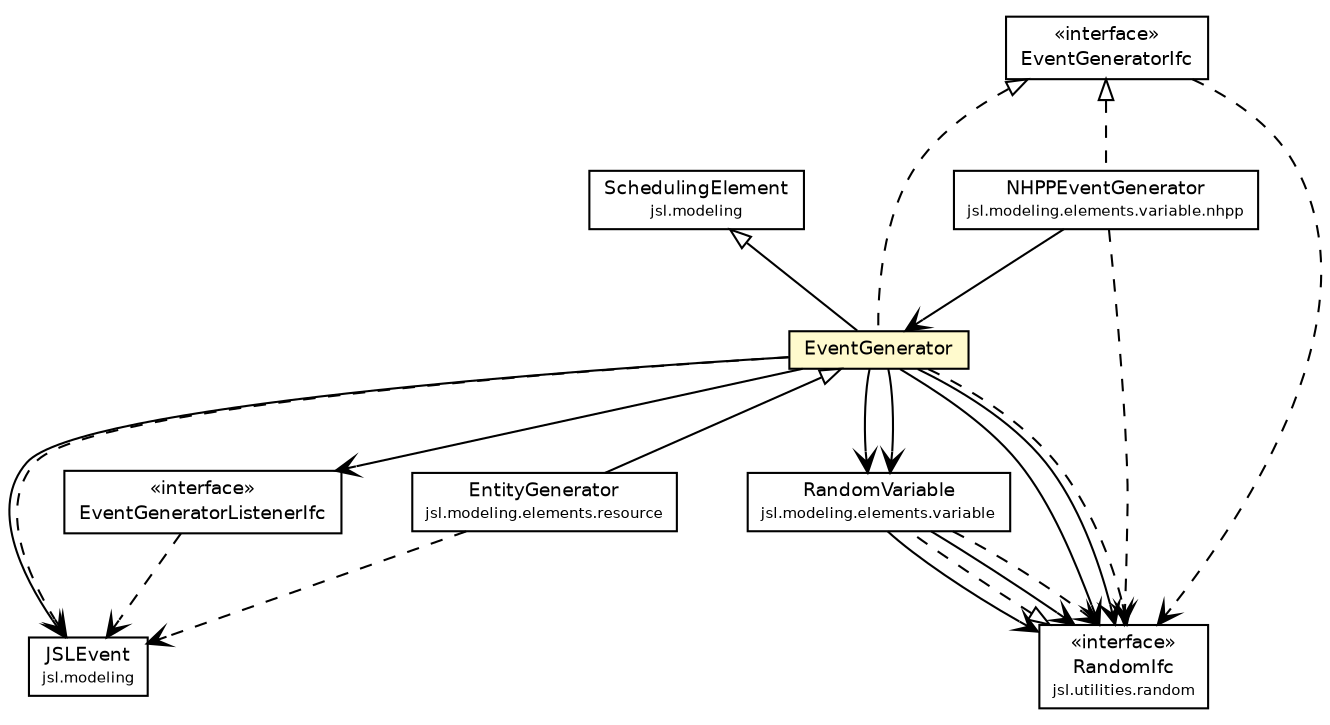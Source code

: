 #!/usr/local/bin/dot
#
# Class diagram 
# Generated by UMLGraph version 5.4 (http://www.umlgraph.org/)
#

digraph G {
	edge [fontname="Helvetica",fontsize=10,labelfontname="Helvetica",labelfontsize=10];
	node [fontname="Helvetica",fontsize=10,shape=plaintext];
	nodesep=0.25;
	ranksep=0.5;
	// jsl.modeling.SchedulingElement
	c81719 [label=<<table title="jsl.modeling.SchedulingElement" border="0" cellborder="1" cellspacing="0" cellpadding="2" port="p" href="../SchedulingElement.html">
		<tr><td><table border="0" cellspacing="0" cellpadding="1">
<tr><td align="center" balign="center"> SchedulingElement </td></tr>
<tr><td align="center" balign="center"><font point-size="7.0"> jsl.modeling </font></td></tr>
		</table></td></tr>
		</table>>, URL="../SchedulingElement.html", fontname="Helvetica", fontcolor="black", fontsize=9.0];
	// jsl.modeling.JSLEvent
	c81729 [label=<<table title="jsl.modeling.JSLEvent" border="0" cellborder="1" cellspacing="0" cellpadding="2" port="p" href="../JSLEvent.html">
		<tr><td><table border="0" cellspacing="0" cellpadding="1">
<tr><td align="center" balign="center"> JSLEvent </td></tr>
<tr><td align="center" balign="center"><font point-size="7.0"> jsl.modeling </font></td></tr>
		</table></td></tr>
		</table>>, URL="../JSLEvent.html", fontname="Helvetica", fontcolor="black", fontsize=9.0];
	// jsl.modeling.elements.EventGeneratorListenerIfc
	c81751 [label=<<table title="jsl.modeling.elements.EventGeneratorListenerIfc" border="0" cellborder="1" cellspacing="0" cellpadding="2" port="p" href="./EventGeneratorListenerIfc.html">
		<tr><td><table border="0" cellspacing="0" cellpadding="1">
<tr><td align="center" balign="center"> &#171;interface&#187; </td></tr>
<tr><td align="center" balign="center"> EventGeneratorListenerIfc </td></tr>
		</table></td></tr>
		</table>>, URL="./EventGeneratorListenerIfc.html", fontname="Helvetica", fontcolor="black", fontsize=9.0];
	// jsl.modeling.elements.EventGeneratorIfc
	c81752 [label=<<table title="jsl.modeling.elements.EventGeneratorIfc" border="0" cellborder="1" cellspacing="0" cellpadding="2" port="p" href="./EventGeneratorIfc.html">
		<tr><td><table border="0" cellspacing="0" cellpadding="1">
<tr><td align="center" balign="center"> &#171;interface&#187; </td></tr>
<tr><td align="center" balign="center"> EventGeneratorIfc </td></tr>
		</table></td></tr>
		</table>>, URL="./EventGeneratorIfc.html", fontname="Helvetica", fontcolor="black", fontsize=9.0];
	// jsl.modeling.elements.EventGenerator
	c81753 [label=<<table title="jsl.modeling.elements.EventGenerator" border="0" cellborder="1" cellspacing="0" cellpadding="2" port="p" bgcolor="lemonChiffon" href="./EventGenerator.html">
		<tr><td><table border="0" cellspacing="0" cellpadding="1">
<tr><td align="center" balign="center"> EventGenerator </td></tr>
		</table></td></tr>
		</table>>, URL="./EventGenerator.html", fontname="Helvetica", fontcolor="black", fontsize=9.0];
	// jsl.modeling.elements.resource.EntityGenerator
	c81863 [label=<<table title="jsl.modeling.elements.resource.EntityGenerator" border="0" cellborder="1" cellspacing="0" cellpadding="2" port="p" href="./resource/EntityGenerator.html">
		<tr><td><table border="0" cellspacing="0" cellpadding="1">
<tr><td align="center" balign="center"> EntityGenerator </td></tr>
<tr><td align="center" balign="center"><font point-size="7.0"> jsl.modeling.elements.resource </font></td></tr>
		</table></td></tr>
		</table>>, URL="./resource/EntityGenerator.html", fontname="Helvetica", fontcolor="black", fontsize=9.0];
	// jsl.modeling.elements.variable.RandomVariable
	c81956 [label=<<table title="jsl.modeling.elements.variable.RandomVariable" border="0" cellborder="1" cellspacing="0" cellpadding="2" port="p" href="./variable/RandomVariable.html">
		<tr><td><table border="0" cellspacing="0" cellpadding="1">
<tr><td align="center" balign="center"> RandomVariable </td></tr>
<tr><td align="center" balign="center"><font point-size="7.0"> jsl.modeling.elements.variable </font></td></tr>
		</table></td></tr>
		</table>>, URL="./variable/RandomVariable.html", fontname="Helvetica", fontcolor="black", fontsize=9.0];
	// jsl.modeling.elements.variable.nhpp.NHPPEventGenerator
	c81983 [label=<<table title="jsl.modeling.elements.variable.nhpp.NHPPEventGenerator" border="0" cellborder="1" cellspacing="0" cellpadding="2" port="p" href="./variable/nhpp/NHPPEventGenerator.html">
		<tr><td><table border="0" cellspacing="0" cellpadding="1">
<tr><td align="center" balign="center"> NHPPEventGenerator </td></tr>
<tr><td align="center" balign="center"><font point-size="7.0"> jsl.modeling.elements.variable.nhpp </font></td></tr>
		</table></td></tr>
		</table>>, URL="./variable/nhpp/NHPPEventGenerator.html", fontname="Helvetica", fontcolor="black", fontsize=9.0];
	// jsl.utilities.random.RandomIfc
	c82051 [label=<<table title="jsl.utilities.random.RandomIfc" border="0" cellborder="1" cellspacing="0" cellpadding="2" port="p" href="../../utilities/random/RandomIfc.html">
		<tr><td><table border="0" cellspacing="0" cellpadding="1">
<tr><td align="center" balign="center"> &#171;interface&#187; </td></tr>
<tr><td align="center" balign="center"> RandomIfc </td></tr>
<tr><td align="center" balign="center"><font point-size="7.0"> jsl.utilities.random </font></td></tr>
		</table></td></tr>
		</table>>, URL="../../utilities/random/RandomIfc.html", fontname="Helvetica", fontcolor="black", fontsize=9.0];
	//jsl.modeling.elements.EventGenerator extends jsl.modeling.SchedulingElement
	c81719:p -> c81753:p [dir=back,arrowtail=empty];
	//jsl.modeling.elements.EventGenerator implements jsl.modeling.elements.EventGeneratorIfc
	c81752:p -> c81753:p [dir=back,arrowtail=empty,style=dashed];
	//jsl.modeling.elements.resource.EntityGenerator extends jsl.modeling.elements.EventGenerator
	c81753:p -> c81863:p [dir=back,arrowtail=empty];
	//jsl.modeling.elements.variable.RandomVariable implements jsl.utilities.random.RandomIfc
	c82051:p -> c81956:p [dir=back,arrowtail=empty,style=dashed];
	//jsl.modeling.elements.variable.nhpp.NHPPEventGenerator implements jsl.modeling.elements.EventGeneratorIfc
	c81752:p -> c81983:p [dir=back,arrowtail=empty,style=dashed];
	// jsl.modeling.elements.EventGenerator NAVASSOC jsl.utilities.random.RandomIfc
	c81753:p -> c82051:p [taillabel="", label="", headlabel="", fontname="Helvetica", fontcolor="black", fontsize=10.0, color="black", arrowhead=open];
	// jsl.modeling.elements.EventGenerator NAVASSOC jsl.modeling.elements.variable.RandomVariable
	c81753:p -> c81956:p [taillabel="", label="", headlabel="", fontname="Helvetica", fontcolor="black", fontsize=10.0, color="black", arrowhead=open];
	// jsl.modeling.elements.EventGenerator NAVASSOC jsl.utilities.random.RandomIfc
	c81753:p -> c82051:p [taillabel="", label="", headlabel="", fontname="Helvetica", fontcolor="black", fontsize=10.0, color="black", arrowhead=open];
	// jsl.modeling.elements.EventGenerator NAVASSOC jsl.modeling.elements.variable.RandomVariable
	c81753:p -> c81956:p [taillabel="", label="", headlabel="", fontname="Helvetica", fontcolor="black", fontsize=10.0, color="black", arrowhead=open];
	// jsl.modeling.elements.EventGenerator NAVASSOC jsl.modeling.JSLEvent
	c81753:p -> c81729:p [taillabel="", label="", headlabel="", fontname="Helvetica", fontcolor="black", fontsize=10.0, color="black", arrowhead=open];
	// jsl.modeling.elements.EventGenerator NAVASSOC jsl.modeling.elements.EventGeneratorListenerIfc
	c81753:p -> c81751:p [taillabel="", label="", headlabel="", fontname="Helvetica", fontcolor="black", fontsize=10.0, color="black", arrowhead=open];
	// jsl.modeling.elements.variable.RandomVariable NAVASSOC jsl.utilities.random.RandomIfc
	c81956:p -> c82051:p [taillabel="", label="", headlabel="", fontname="Helvetica", fontcolor="black", fontsize=10.0, color="black", arrowhead=open];
	// jsl.modeling.elements.variable.RandomVariable NAVASSOC jsl.utilities.random.RandomIfc
	c81956:p -> c82051:p [taillabel="", label="", headlabel="", fontname="Helvetica", fontcolor="black", fontsize=10.0, color="black", arrowhead=open];
	// jsl.modeling.elements.variable.nhpp.NHPPEventGenerator NAVASSOC jsl.modeling.elements.EventGenerator
	c81983:p -> c81753:p [taillabel="", label="", headlabel="", fontname="Helvetica", fontcolor="black", fontsize=10.0, color="black", arrowhead=open];
	// jsl.modeling.elements.EventGeneratorListenerIfc DEPEND jsl.modeling.JSLEvent
	c81751:p -> c81729:p [taillabel="", label="", headlabel="", fontname="Helvetica", fontcolor="black", fontsize=10.0, color="black", arrowhead=open, style=dashed];
	// jsl.modeling.elements.EventGeneratorIfc DEPEND jsl.utilities.random.RandomIfc
	c81752:p -> c82051:p [taillabel="", label="", headlabel="", fontname="Helvetica", fontcolor="black", fontsize=10.0, color="black", arrowhead=open, style=dashed];
	// jsl.modeling.elements.EventGenerator DEPEND jsl.utilities.random.RandomIfc
	c81753:p -> c82051:p [taillabel="", label="", headlabel="", fontname="Helvetica", fontcolor="black", fontsize=10.0, color="black", arrowhead=open, style=dashed];
	// jsl.modeling.elements.EventGenerator DEPEND jsl.modeling.JSLEvent
	c81753:p -> c81729:p [taillabel="", label="", headlabel="", fontname="Helvetica", fontcolor="black", fontsize=10.0, color="black", arrowhead=open, style=dashed];
	// jsl.modeling.elements.resource.EntityGenerator DEPEND jsl.modeling.JSLEvent
	c81863:p -> c81729:p [taillabel="", label="", headlabel="", fontname="Helvetica", fontcolor="black", fontsize=10.0, color="black", arrowhead=open, style=dashed];
	// jsl.modeling.elements.variable.RandomVariable DEPEND jsl.utilities.random.RandomIfc
	c81956:p -> c82051:p [taillabel="", label="", headlabel="", fontname="Helvetica", fontcolor="black", fontsize=10.0, color="black", arrowhead=open, style=dashed];
	// jsl.modeling.elements.variable.nhpp.NHPPEventGenerator DEPEND jsl.utilities.random.RandomIfc
	c81983:p -> c82051:p [taillabel="", label="", headlabel="", fontname="Helvetica", fontcolor="black", fontsize=10.0, color="black", arrowhead=open, style=dashed];
}

